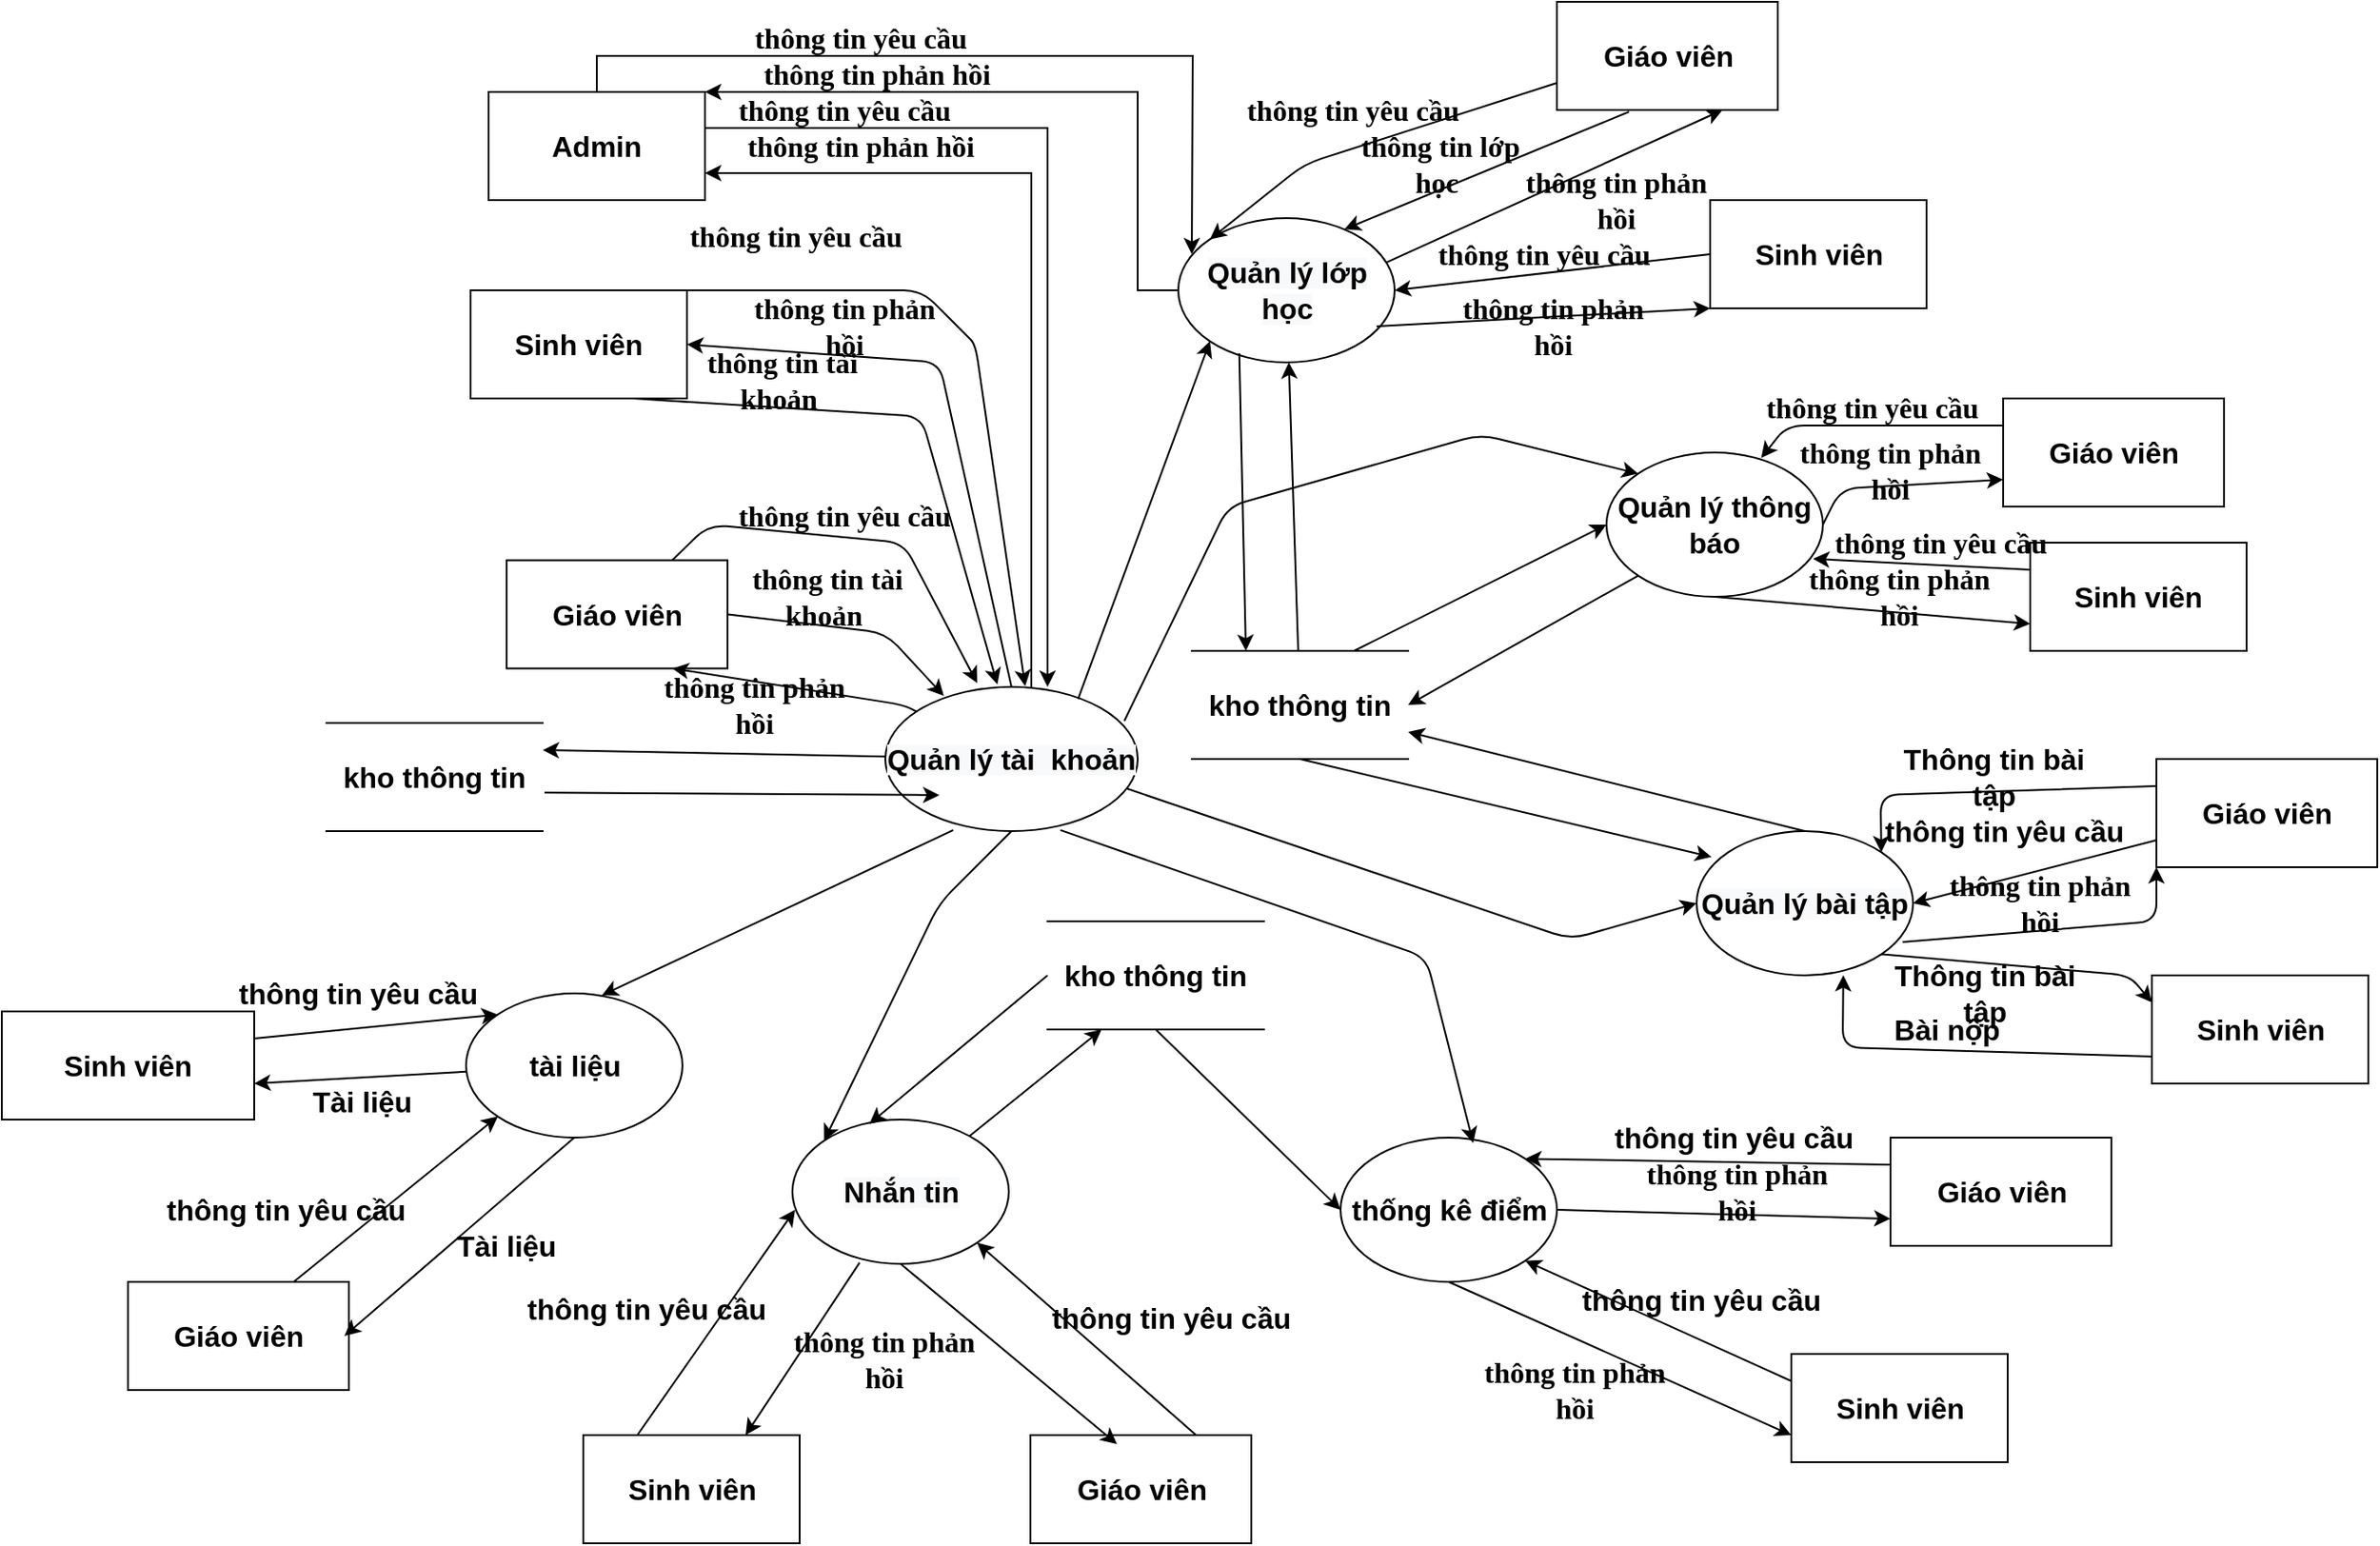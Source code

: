 <mxfile version="21.5.0" type="device">
  <diagram id="kmL9_WwY4NEJdahV-AvN" name="Page-1">
    <mxGraphModel dx="1380" dy="1454" grid="1" gridSize="10" guides="1" tooltips="1" connect="1" arrows="1" fold="1" page="1" pageScale="1" pageWidth="827" pageHeight="1169" math="0" shadow="0">
      <root>
        <mxCell id="0" />
        <mxCell id="1" parent="0" />
        <mxCell id="NILwgGEf7YPcSrPDQqDq-1" value="&#xa;&#xa;&lt;span style=&quot;color: rgb(0, 0, 0); font-family: helvetica; font-size: 16px; font-style: normal; letter-spacing: normal; text-align: center; text-indent: 0px; text-transform: none; word-spacing: 0px; background-color: rgb(248, 249, 250); display: inline; float: none;&quot;&gt;Quản lý tài&amp;nbsp; khoản&lt;/span&gt;&#xa;&#xa;" style="ellipse;whiteSpace=wrap;html=1;fontSize=16;fontStyle=1" parent="1" vertex="1">
          <mxGeometry x="230" y="110" width="140" height="80" as="geometry" />
        </mxCell>
        <mxCell id="GnACPwwkdR9zZt5Sq0ND-11" style="edgeStyle=orthogonalEdgeStyle;rounded=0;orthogonalLoop=1;jettySize=auto;html=1;" edge="1" parent="1" source="NILwgGEf7YPcSrPDQqDq-2" target="GnACPwwkdR9zZt5Sq0ND-1">
          <mxGeometry relative="1" as="geometry">
            <Array as="points">
              <mxPoint x="370" y="-110" />
              <mxPoint x="370" y="-220" />
            </Array>
          </mxGeometry>
        </mxCell>
        <mxCell id="NILwgGEf7YPcSrPDQqDq-2" value="&#xa;&#xa;&lt;span style=&quot;color: rgb(0, 0, 0); font-family: helvetica; font-size: 16px; font-style: normal; letter-spacing: normal; text-align: center; text-indent: 0px; text-transform: none; word-spacing: 0px; background-color: rgb(248, 249, 250); display: inline; float: none;&quot;&gt;Quản lý lớp học&lt;/span&gt;&#xa;&#xa;" style="ellipse;whiteSpace=wrap;html=1;fontSize=16;fontStyle=1" parent="1" vertex="1">
          <mxGeometry x="392.5" y="-150" width="120" height="80" as="geometry" />
        </mxCell>
        <mxCell id="NILwgGEf7YPcSrPDQqDq-3" value="&lt;span style=&quot;font-size: 16px;&quot;&gt;Quản lý thông báo&lt;/span&gt;" style="ellipse;whiteSpace=wrap;html=1;fontSize=16;fontStyle=1" parent="1" vertex="1">
          <mxGeometry x="630" y="-20" width="120" height="80" as="geometry" />
        </mxCell>
        <mxCell id="NILwgGEf7YPcSrPDQqDq-4" value="&#xa;&#xa;&lt;span style=&quot;color: rgb(0, 0, 0); font-family: helvetica; font-size: 16px; font-style: normal; letter-spacing: normal; text-align: center; text-indent: 0px; text-transform: none; word-spacing: 0px; background-color: rgb(248, 249, 250); display: inline; float: none;&quot;&gt;Quản lý bài tập&lt;/span&gt;&#xa;&#xa;" style="ellipse;whiteSpace=wrap;html=1;fontSize=16;fontStyle=1" parent="1" vertex="1">
          <mxGeometry x="680" y="190" width="120" height="80" as="geometry" />
        </mxCell>
        <mxCell id="NILwgGEf7YPcSrPDQqDq-5" value="&lt;span style=&quot;font-size: 16px;&quot;&gt;thống kê điểm&lt;/span&gt;" style="ellipse;whiteSpace=wrap;html=1;fontSize=16;fontStyle=1" parent="1" vertex="1">
          <mxGeometry x="482.5" y="360" width="120" height="80" as="geometry" />
        </mxCell>
        <mxCell id="NILwgGEf7YPcSrPDQqDq-6" value="&#xa;&#xa;&lt;span style=&quot;color: rgb(0, 0, 0); font-family: helvetica; font-size: 16px; font-style: normal; letter-spacing: normal; text-align: center; text-indent: 0px; text-transform: none; word-spacing: 0px; background-color: rgb(248, 249, 250); display: inline; float: none;&quot;&gt;Nhắn tin&lt;/span&gt;&#xa;&#xa;" style="ellipse;whiteSpace=wrap;html=1;fontSize=16;fontStyle=1" parent="1" vertex="1">
          <mxGeometry x="178.5" y="350" width="120" height="80" as="geometry" />
        </mxCell>
        <mxCell id="NILwgGEf7YPcSrPDQqDq-7" value="&lt;span style=&quot;font-size: 16px;&quot;&gt;tài liệu&lt;/span&gt;" style="ellipse;whiteSpace=wrap;html=1;fontSize=16;fontStyle=1" parent="1" vertex="1">
          <mxGeometry x="-2.5" y="280" width="120" height="80" as="geometry" />
        </mxCell>
        <mxCell id="NILwgGEf7YPcSrPDQqDq-8" value="kho thông tin" style="shape=partialRectangle;whiteSpace=wrap;html=1;left=0;right=0;fillColor=none;fontSize=16;fontStyle=1" parent="1" vertex="1">
          <mxGeometry x="-80" y="130" width="120" height="60" as="geometry" />
        </mxCell>
        <mxCell id="NILwgGEf7YPcSrPDQqDq-9" value="Giáo viên" style="rounded=0;whiteSpace=wrap;html=1;fontSize=16;fontStyle=1" parent="1" vertex="1">
          <mxGeometry x="20" y="39.76" width="122.5" height="60" as="geometry" />
        </mxCell>
        <mxCell id="NILwgGEf7YPcSrPDQqDq-10" value="Sinh viên" style="rounded=0;whiteSpace=wrap;html=1;fontSize=16;fontStyle=1" parent="1" vertex="1">
          <mxGeometry y="-110" width="120" height="60" as="geometry" />
        </mxCell>
        <mxCell id="NILwgGEf7YPcSrPDQqDq-11" value="" style="endArrow=classic;html=1;exitX=1;exitY=0.5;exitDx=0;exitDy=0;entryX=0.232;entryY=0.062;entryDx=0;entryDy=0;entryPerimeter=0;fontSize=16;fontStyle=1" parent="1" source="NILwgGEf7YPcSrPDQqDq-9" target="NILwgGEf7YPcSrPDQqDq-1" edge="1">
          <mxGeometry width="50" height="50" relative="1" as="geometry">
            <mxPoint x="390" y="300" as="sourcePoint" />
            <mxPoint x="440" y="250" as="targetPoint" />
            <Array as="points">
              <mxPoint x="230" y="80" />
            </Array>
          </mxGeometry>
        </mxCell>
        <mxCell id="NILwgGEf7YPcSrPDQqDq-12" value="" style="endArrow=classic;html=1;entryX=1;entryY=0.25;entryDx=0;entryDy=0;fontSize=16;fontStyle=1" parent="1" source="NILwgGEf7YPcSrPDQqDq-1" target="NILwgGEf7YPcSrPDQqDq-8" edge="1">
          <mxGeometry width="50" height="50" relative="1" as="geometry">
            <mxPoint x="390" y="300" as="sourcePoint" />
            <mxPoint x="440" y="250" as="targetPoint" />
          </mxGeometry>
        </mxCell>
        <mxCell id="NILwgGEf7YPcSrPDQqDq-13" value="" style="endArrow=classic;html=1;exitX=1.008;exitY=0.643;exitDx=0;exitDy=0;exitPerimeter=0;fontSize=16;fontStyle=1" parent="1" source="NILwgGEf7YPcSrPDQqDq-8" edge="1">
          <mxGeometry width="50" height="50" relative="1" as="geometry">
            <mxPoint x="390" y="300" as="sourcePoint" />
            <mxPoint x="260" y="170" as="targetPoint" />
          </mxGeometry>
        </mxCell>
        <mxCell id="NILwgGEf7YPcSrPDQqDq-14" value="thông tin tài khoản&amp;nbsp;" style="text;html=1;strokeColor=none;fillColor=none;align=center;verticalAlign=middle;whiteSpace=wrap;rounded=0;fontFamily=Times New Roman;fontSize=16;fontStyle=1" parent="1" vertex="1">
          <mxGeometry x="142.5" y="50" width="110" height="20" as="geometry" />
        </mxCell>
        <mxCell id="NILwgGEf7YPcSrPDQqDq-15" value="" style="endArrow=classic;html=1;entryX=0.75;entryY=1;entryDx=0;entryDy=0;fontSize=16;fontStyle=1" parent="1" source="NILwgGEf7YPcSrPDQqDq-1" target="NILwgGEf7YPcSrPDQqDq-9" edge="1">
          <mxGeometry width="50" height="50" relative="1" as="geometry">
            <mxPoint x="390" y="300" as="sourcePoint" />
            <mxPoint x="150" y="100" as="targetPoint" />
            <Array as="points">
              <mxPoint x="240" y="120" />
            </Array>
          </mxGeometry>
        </mxCell>
        <mxCell id="NILwgGEf7YPcSrPDQqDq-16" value="thông tin phản hồi" style="text;html=1;strokeColor=none;fillColor=none;align=center;verticalAlign=middle;whiteSpace=wrap;rounded=0;fontFamily=Times New Roman;fontSize=16;fontStyle=1" parent="1" vertex="1">
          <mxGeometry x="95" y="110" width="125" height="20" as="geometry" />
        </mxCell>
        <mxCell id="NILwgGEf7YPcSrPDQqDq-17" value="" style="endArrow=classic;html=1;entryX=0.364;entryY=-0.027;entryDx=0;entryDy=0;exitX=0.75;exitY=0;exitDx=0;exitDy=0;entryPerimeter=0;fontSize=16;fontStyle=1" parent="1" source="NILwgGEf7YPcSrPDQqDq-9" target="NILwgGEf7YPcSrPDQqDq-1" edge="1">
          <mxGeometry width="50" height="50" relative="1" as="geometry">
            <mxPoint x="130" y="39.76" as="sourcePoint" />
            <mxPoint x="294.64" y="110.0" as="targetPoint" />
            <Array as="points">
              <mxPoint x="132" y="20" />
              <mxPoint x="240" y="30" />
            </Array>
          </mxGeometry>
        </mxCell>
        <mxCell id="NILwgGEf7YPcSrPDQqDq-18" value="thông tin yêu cầu" style="text;html=1;strokeColor=none;fillColor=none;align=center;verticalAlign=middle;whiteSpace=wrap;rounded=0;fontFamily=Times New Roman;fontSize=16;fontStyle=1" parent="1" vertex="1">
          <mxGeometry x="145" y="5" width="125" height="20" as="geometry" />
        </mxCell>
        <mxCell id="NILwgGEf7YPcSrPDQqDq-19" value="" style="endArrow=classic;html=1;startArrow=none;exitX=1;exitY=0;exitDx=0;exitDy=0;fontSize=16;fontStyle=1;entryX=0.554;entryY=-0.005;entryDx=0;entryDy=0;entryPerimeter=0;" parent="1" source="NILwgGEf7YPcSrPDQqDq-10" edge="1" target="NILwgGEf7YPcSrPDQqDq-1">
          <mxGeometry width="50" height="50" relative="1" as="geometry">
            <mxPoint x="390" y="300" as="sourcePoint" />
            <mxPoint x="330" y="110" as="targetPoint" />
            <Array as="points">
              <mxPoint x="250" y="-110" />
              <mxPoint x="270" y="-90" />
              <mxPoint x="280" y="-80" />
            </Array>
          </mxGeometry>
        </mxCell>
        <mxCell id="NILwgGEf7YPcSrPDQqDq-20" value="" style="endArrow=classic;html=1;entryX=1;entryY=0.5;entryDx=0;entryDy=0;exitX=0.5;exitY=0;exitDx=0;exitDy=0;fontSize=16;fontStyle=1" parent="1" source="NILwgGEf7YPcSrPDQqDq-1" target="NILwgGEf7YPcSrPDQqDq-10" edge="1">
          <mxGeometry width="50" height="50" relative="1" as="geometry">
            <mxPoint x="330" y="111" as="sourcePoint" />
            <mxPoint x="440" y="250" as="targetPoint" />
            <Array as="points">
              <mxPoint x="260" y="-70" />
            </Array>
          </mxGeometry>
        </mxCell>
        <mxCell id="NILwgGEf7YPcSrPDQqDq-21" value="" style="endArrow=classic;html=1;exitX=0.75;exitY=1;exitDx=0;exitDy=0;entryX=0.444;entryY=-0.017;entryDx=0;entryDy=0;entryPerimeter=0;fontSize=16;fontStyle=1" parent="1" source="NILwgGEf7YPcSrPDQqDq-10" target="NILwgGEf7YPcSrPDQqDq-1" edge="1">
          <mxGeometry width="50" height="50" relative="1" as="geometry">
            <mxPoint x="390" y="300" as="sourcePoint" />
            <mxPoint x="320" y="110" as="targetPoint" />
            <Array as="points">
              <mxPoint x="250" y="-40" />
            </Array>
          </mxGeometry>
        </mxCell>
        <mxCell id="NILwgGEf7YPcSrPDQqDq-23" value="thông tin phản hồi" style="text;html=1;strokeColor=none;fillColor=none;align=center;verticalAlign=middle;whiteSpace=wrap;rounded=0;fontFamily=Times New Roman;fontSize=16;fontStyle=1" parent="1" vertex="1">
          <mxGeometry x="145" y="-100" width="125" height="20" as="geometry" />
        </mxCell>
        <mxCell id="NILwgGEf7YPcSrPDQqDq-24" value="thông tin tài khoản&amp;nbsp;" style="text;html=1;strokeColor=none;fillColor=none;align=center;verticalAlign=middle;whiteSpace=wrap;rounded=0;fontFamily=Times New Roman;fontSize=16;fontStyle=1" parent="1" vertex="1">
          <mxGeometry x="117.5" y="-70" width="110" height="20" as="geometry" />
        </mxCell>
        <mxCell id="NILwgGEf7YPcSrPDQqDq-25" value="Giáo viên" style="rounded=0;whiteSpace=wrap;html=1;fontSize=16;fontStyle=1" parent="1" vertex="1">
          <mxGeometry x="602.5" y="-270" width="122.5" height="60" as="geometry" />
        </mxCell>
        <mxCell id="NILwgGEf7YPcSrPDQqDq-26" value="" style="endArrow=classic;html=1;entryX=0;entryY=0;entryDx=0;entryDy=0;exitX=0.947;exitY=0.236;exitDx=0;exitDy=0;exitPerimeter=0;fontSize=16;fontStyle=1" parent="1" source="NILwgGEf7YPcSrPDQqDq-1" target="NILwgGEf7YPcSrPDQqDq-3" edge="1">
          <mxGeometry width="50" height="50" relative="1" as="geometry">
            <mxPoint x="390" y="300" as="sourcePoint" />
            <mxPoint x="440" y="250" as="targetPoint" />
            <Array as="points">
              <mxPoint x="420" y="10" />
              <mxPoint x="560" y="-30" />
            </Array>
          </mxGeometry>
        </mxCell>
        <mxCell id="NILwgGEf7YPcSrPDQqDq-27" value="" style="endArrow=classic;html=1;entryX=0;entryY=0.5;entryDx=0;entryDy=0;exitX=0.957;exitY=0.705;exitDx=0;exitDy=0;exitPerimeter=0;fontSize=16;fontStyle=1" parent="1" source="NILwgGEf7YPcSrPDQqDq-1" target="NILwgGEf7YPcSrPDQqDq-4" edge="1">
          <mxGeometry width="50" height="50" relative="1" as="geometry">
            <mxPoint x="390" y="300" as="sourcePoint" />
            <mxPoint x="440" y="250" as="targetPoint" />
            <Array as="points">
              <mxPoint x="610" y="250" />
            </Array>
          </mxGeometry>
        </mxCell>
        <mxCell id="NILwgGEf7YPcSrPDQqDq-28" value="" style="endArrow=classic;html=1;entryX=0;entryY=1;entryDx=0;entryDy=0;exitX=0.764;exitY=0.083;exitDx=0;exitDy=0;exitPerimeter=0;fontSize=16;fontStyle=1" parent="1" source="NILwgGEf7YPcSrPDQqDq-1" target="NILwgGEf7YPcSrPDQqDq-2" edge="1">
          <mxGeometry width="50" height="50" relative="1" as="geometry">
            <mxPoint x="390" y="300" as="sourcePoint" />
            <mxPoint x="440" y="250" as="targetPoint" />
          </mxGeometry>
        </mxCell>
        <mxCell id="NILwgGEf7YPcSrPDQqDq-22" value="thông tin yêu cầu" style="text;html=1;strokeColor=none;fillColor=none;align=center;verticalAlign=middle;whiteSpace=wrap;rounded=0;fontFamily=Times New Roman;fontSize=16;fontStyle=1" parent="1" vertex="1">
          <mxGeometry x="117.5" y="-150" width="125" height="20" as="geometry" />
        </mxCell>
        <mxCell id="NILwgGEf7YPcSrPDQqDq-31" value="" style="endArrow=classic;html=1;exitX=0.5;exitY=1;exitDx=0;exitDy=0;fontSize=16;entryX=0;entryY=0;entryDx=0;entryDy=0;fontStyle=1" parent="1" source="NILwgGEf7YPcSrPDQqDq-1" target="NILwgGEf7YPcSrPDQqDq-6" edge="1">
          <mxGeometry width="50" height="50" relative="1" as="geometry">
            <mxPoint x="390" y="250" as="sourcePoint" />
            <mxPoint x="240" y="370" as="targetPoint" />
            <Array as="points">
              <mxPoint x="260" y="230" />
            </Array>
          </mxGeometry>
        </mxCell>
        <mxCell id="NILwgGEf7YPcSrPDQqDq-32" value="" style="endArrow=classic;html=1;exitX=0.694;exitY=0.993;exitDx=0;exitDy=0;exitPerimeter=0;entryX=0.613;entryY=0.038;entryDx=0;entryDy=0;fontSize=16;entryPerimeter=0;fontStyle=1" parent="1" source="NILwgGEf7YPcSrPDQqDq-1" target="NILwgGEf7YPcSrPDQqDq-5" edge="1">
          <mxGeometry width="50" height="50" relative="1" as="geometry">
            <mxPoint x="390" y="250" as="sourcePoint" />
            <mxPoint x="540" y="360" as="targetPoint" />
            <Array as="points">
              <mxPoint x="530" y="260" />
            </Array>
          </mxGeometry>
        </mxCell>
        <mxCell id="NILwgGEf7YPcSrPDQqDq-33" value="" style="endArrow=classic;html=1;entryX=0.628;entryY=0.013;entryDx=0;entryDy=0;entryPerimeter=0;exitX=0.269;exitY=0.993;exitDx=0;exitDy=0;exitPerimeter=0;fontSize=16;fontStyle=1" parent="1" source="NILwgGEf7YPcSrPDQqDq-1" target="NILwgGEf7YPcSrPDQqDq-7" edge="1">
          <mxGeometry width="50" height="50" relative="1" as="geometry">
            <mxPoint x="390" y="250" as="sourcePoint" />
            <mxPoint x="440" y="200" as="targetPoint" />
            <Array as="points" />
          </mxGeometry>
        </mxCell>
        <mxCell id="NILwgGEf7YPcSrPDQqDq-34" value="Sinh viên" style="rounded=0;whiteSpace=wrap;html=1;fontSize=16;fontStyle=1" parent="1" vertex="1">
          <mxGeometry x="687.5" y="-160" width="120" height="60" as="geometry" />
        </mxCell>
        <mxCell id="NILwgGEf7YPcSrPDQqDq-35" value="" style="endArrow=classic;html=1;entryX=0.768;entryY=0.077;entryDx=0;entryDy=0;entryPerimeter=0;fontSize=16;fontStyle=1" parent="1" target="NILwgGEf7YPcSrPDQqDq-2" edge="1">
          <mxGeometry width="50" height="50" relative="1" as="geometry">
            <mxPoint x="642.5" y="-209" as="sourcePoint" />
            <mxPoint x="502.5" y="-90" as="targetPoint" />
          </mxGeometry>
        </mxCell>
        <mxCell id="NILwgGEf7YPcSrPDQqDq-36" value="" style="endArrow=classic;html=1;entryX=0.75;entryY=1;entryDx=0;entryDy=0;exitX=0.962;exitY=0.307;exitDx=0;exitDy=0;exitPerimeter=0;fontSize=16;fontStyle=1" parent="1" source="NILwgGEf7YPcSrPDQqDq-2" target="NILwgGEf7YPcSrPDQqDq-25" edge="1">
          <mxGeometry width="50" height="50" relative="1" as="geometry">
            <mxPoint x="402.5" y="60" as="sourcePoint" />
            <mxPoint x="452.5" y="10" as="targetPoint" />
          </mxGeometry>
        </mxCell>
        <mxCell id="NILwgGEf7YPcSrPDQqDq-37" value="" style="endArrow=classic;html=1;entryX=0;entryY=1;entryDx=0;entryDy=0;fontSize=16;fontStyle=1" parent="1" target="NILwgGEf7YPcSrPDQqDq-34" edge="1">
          <mxGeometry width="50" height="50" relative="1" as="geometry">
            <mxPoint x="502.5" y="-90" as="sourcePoint" />
            <mxPoint x="452.5" y="-90" as="targetPoint" />
          </mxGeometry>
        </mxCell>
        <mxCell id="NILwgGEf7YPcSrPDQqDq-38" value="" style="endArrow=classic;html=1;entryX=1;entryY=0.5;entryDx=0;entryDy=0;fontSize=16;fontStyle=1" parent="1" target="NILwgGEf7YPcSrPDQqDq-2" edge="1">
          <mxGeometry width="50" height="50" relative="1" as="geometry">
            <mxPoint x="687.5" y="-130" as="sourcePoint" />
            <mxPoint x="452.5" y="-90" as="targetPoint" />
          </mxGeometry>
        </mxCell>
        <mxCell id="NILwgGEf7YPcSrPDQqDq-39" value="" style="endArrow=classic;html=1;entryX=0;entryY=0;entryDx=0;entryDy=0;exitX=0;exitY=0.75;exitDx=0;exitDy=0;fontSize=16;fontStyle=1" parent="1" source="NILwgGEf7YPcSrPDQqDq-25" target="NILwgGEf7YPcSrPDQqDq-2" edge="1">
          <mxGeometry width="50" height="50" relative="1" as="geometry">
            <mxPoint x="402.5" y="-40" as="sourcePoint" />
            <mxPoint x="452.5" y="-90" as="targetPoint" />
            <Array as="points">
              <mxPoint x="462.5" y="-180" />
            </Array>
          </mxGeometry>
        </mxCell>
        <mxCell id="NILwgGEf7YPcSrPDQqDq-40" value="thông tin yêu cầu" style="text;html=1;strokeColor=none;fillColor=none;align=center;verticalAlign=middle;whiteSpace=wrap;rounded=0;fontFamily=Times New Roman;fontSize=16;fontStyle=1" parent="1" vertex="1">
          <mxGeometry x="426.5" y="-220" width="125" height="20" as="geometry" />
        </mxCell>
        <mxCell id="NILwgGEf7YPcSrPDQqDq-41" value="thông tin lớp học&amp;nbsp;" style="text;html=1;strokeColor=none;fillColor=none;align=center;verticalAlign=middle;whiteSpace=wrap;rounded=0;fontFamily=Times New Roman;fontSize=16;fontStyle=1" parent="1" vertex="1">
          <mxGeometry x="482.5" y="-190" width="110" height="20" as="geometry" />
        </mxCell>
        <mxCell id="NILwgGEf7YPcSrPDQqDq-42" value="thông tin phản hồi" style="text;html=1;strokeColor=none;fillColor=none;align=center;verticalAlign=middle;whiteSpace=wrap;rounded=0;fontFamily=Times New Roman;fontSize=16;fontStyle=1" parent="1" vertex="1">
          <mxGeometry x="572.5" y="-170" width="125" height="20" as="geometry" />
        </mxCell>
        <mxCell id="NILwgGEf7YPcSrPDQqDq-43" value="thông tin yêu cầu" style="text;html=1;strokeColor=none;fillColor=none;align=center;verticalAlign=middle;whiteSpace=wrap;rounded=0;fontFamily=Times New Roman;fontSize=16;fontStyle=1" parent="1" vertex="1">
          <mxGeometry x="532.5" y="-140" width="125" height="20" as="geometry" />
        </mxCell>
        <mxCell id="NILwgGEf7YPcSrPDQqDq-44" value="thông tin phản hồi" style="text;html=1;strokeColor=none;fillColor=none;align=center;verticalAlign=middle;whiteSpace=wrap;rounded=0;fontFamily=Times New Roman;fontSize=16;fontStyle=1" parent="1" vertex="1">
          <mxGeometry x="537.5" y="-100" width="125" height="20" as="geometry" />
        </mxCell>
        <mxCell id="NILwgGEf7YPcSrPDQqDq-45" value="Sinh viên" style="rounded=0;whiteSpace=wrap;html=1;fontSize=16;fontStyle=1" parent="1" vertex="1">
          <mxGeometry x="865" y="30" width="120" height="60" as="geometry" />
        </mxCell>
        <mxCell id="NILwgGEf7YPcSrPDQqDq-46" value="Giáo viên" style="rounded=0;whiteSpace=wrap;html=1;fontSize=16;fontStyle=1" parent="1" vertex="1">
          <mxGeometry x="850" y="-50" width="122.5" height="60" as="geometry" />
        </mxCell>
        <mxCell id="NILwgGEf7YPcSrPDQqDq-47" value="" style="endArrow=classic;html=1;entryX=0.715;entryY=0.038;entryDx=0;entryDy=0;exitX=0;exitY=0.25;exitDx=0;exitDy=0;entryPerimeter=0;fontSize=16;fontStyle=1" parent="1" source="NILwgGEf7YPcSrPDQqDq-46" target="NILwgGEf7YPcSrPDQqDq-3" edge="1">
          <mxGeometry width="50" height="50" relative="1" as="geometry">
            <mxPoint x="580" y="130" as="sourcePoint" />
            <mxPoint x="630" y="80" as="targetPoint" />
            <Array as="points">
              <mxPoint x="730" y="-35" />
            </Array>
          </mxGeometry>
        </mxCell>
        <mxCell id="NILwgGEf7YPcSrPDQqDq-48" value="" style="endArrow=classic;html=1;entryX=0;entryY=0.75;entryDx=0;entryDy=0;exitX=1;exitY=0.5;exitDx=0;exitDy=0;fontSize=16;fontStyle=1" parent="1" source="NILwgGEf7YPcSrPDQqDq-3" target="NILwgGEf7YPcSrPDQqDq-46" edge="1">
          <mxGeometry width="50" height="50" relative="1" as="geometry">
            <mxPoint x="580" y="130" as="sourcePoint" />
            <mxPoint x="630" y="80" as="targetPoint" />
            <Array as="points">
              <mxPoint x="760" />
            </Array>
          </mxGeometry>
        </mxCell>
        <mxCell id="NILwgGEf7YPcSrPDQqDq-49" value="" style="endArrow=classic;html=1;entryX=0.955;entryY=0.737;entryDx=0;entryDy=0;exitX=0;exitY=0.25;exitDx=0;exitDy=0;entryPerimeter=0;fontSize=16;fontStyle=1" parent="1" source="NILwgGEf7YPcSrPDQqDq-45" target="NILwgGEf7YPcSrPDQqDq-3" edge="1">
          <mxGeometry width="50" height="50" relative="1" as="geometry">
            <mxPoint x="580" y="130" as="sourcePoint" />
            <mxPoint x="630" y="80" as="targetPoint" />
          </mxGeometry>
        </mxCell>
        <mxCell id="NILwgGEf7YPcSrPDQqDq-50" value="" style="endArrow=classic;html=1;entryX=0;entryY=0.75;entryDx=0;entryDy=0;exitX=0.5;exitY=1;exitDx=0;exitDy=0;fontSize=16;fontStyle=1" parent="1" source="NILwgGEf7YPcSrPDQqDq-3" target="NILwgGEf7YPcSrPDQqDq-45" edge="1">
          <mxGeometry width="50" height="50" relative="1" as="geometry">
            <mxPoint x="580" y="130" as="sourcePoint" />
            <mxPoint x="630" y="80" as="targetPoint" />
          </mxGeometry>
        </mxCell>
        <mxCell id="NILwgGEf7YPcSrPDQqDq-51" value="thông tin yêu cầu" style="text;html=1;strokeColor=none;fillColor=none;align=center;verticalAlign=middle;whiteSpace=wrap;rounded=0;fontFamily=Times New Roman;fontSize=16;fontStyle=1" parent="1" vertex="1">
          <mxGeometry x="752.5" y="20" width="125" height="20" as="geometry" />
        </mxCell>
        <mxCell id="NILwgGEf7YPcSrPDQqDq-52" value="thông tin phản hồi" style="text;html=1;strokeColor=none;fillColor=none;align=center;verticalAlign=middle;whiteSpace=wrap;rounded=0;fontFamily=Times New Roman;fontSize=16;fontStyle=1" parent="1" vertex="1">
          <mxGeometry x="730" y="50" width="125" height="20" as="geometry" />
        </mxCell>
        <mxCell id="NILwgGEf7YPcSrPDQqDq-53" value="thông tin yêu cầu" style="text;html=1;strokeColor=none;fillColor=none;align=center;verticalAlign=middle;whiteSpace=wrap;rounded=0;fontFamily=Times New Roman;fontSize=16;fontStyle=1" parent="1" vertex="1">
          <mxGeometry x="715" y="-50" width="125" height="10" as="geometry" />
        </mxCell>
        <mxCell id="NILwgGEf7YPcSrPDQqDq-54" value="thông tin phản hồi" style="text;html=1;strokeColor=none;fillColor=none;align=center;verticalAlign=middle;whiteSpace=wrap;rounded=0;fontFamily=Times New Roman;fontSize=16;fontStyle=1" parent="1" vertex="1">
          <mxGeometry x="725" y="-20" width="125" height="20" as="geometry" />
        </mxCell>
        <mxCell id="NILwgGEf7YPcSrPDQqDq-55" value="Giáo viên" style="rounded=0;whiteSpace=wrap;html=1;fontSize=16;fontStyle=1" parent="1" vertex="1">
          <mxGeometry x="935" y="150" width="122.5" height="60" as="geometry" />
        </mxCell>
        <mxCell id="NILwgGEf7YPcSrPDQqDq-56" value="Sinh viên" style="rounded=0;whiteSpace=wrap;html=1;fontSize=16;fontStyle=1" parent="1" vertex="1">
          <mxGeometry x="932.5" y="270" width="120" height="60" as="geometry" />
        </mxCell>
        <mxCell id="NILwgGEf7YPcSrPDQqDq-57" value="" style="endArrow=classic;html=1;entryX=1;entryY=0;entryDx=0;entryDy=0;exitX=0;exitY=0.25;exitDx=0;exitDy=0;fontSize=16;fontStyle=1" parent="1" source="NILwgGEf7YPcSrPDQqDq-55" target="NILwgGEf7YPcSrPDQqDq-4" edge="1">
          <mxGeometry width="50" height="50" relative="1" as="geometry">
            <mxPoint x="620" y="180" as="sourcePoint" />
            <mxPoint x="670" y="130" as="targetPoint" />
            <Array as="points">
              <mxPoint x="782" y="170" />
            </Array>
          </mxGeometry>
        </mxCell>
        <mxCell id="NILwgGEf7YPcSrPDQqDq-58" value="" style="endArrow=classic;html=1;entryX=0;entryY=0.25;entryDx=0;entryDy=0;exitX=1;exitY=1;exitDx=0;exitDy=0;fontSize=16;fontStyle=1" parent="1" source="NILwgGEf7YPcSrPDQqDq-4" target="NILwgGEf7YPcSrPDQqDq-56" edge="1">
          <mxGeometry width="50" height="50" relative="1" as="geometry">
            <mxPoint x="620" y="180" as="sourcePoint" />
            <mxPoint x="670" y="130" as="targetPoint" />
            <Array as="points">
              <mxPoint x="920" y="270" />
            </Array>
          </mxGeometry>
        </mxCell>
        <mxCell id="NILwgGEf7YPcSrPDQqDq-59" value="Thông tin bài tập" style="text;html=1;strokeColor=none;fillColor=none;align=center;verticalAlign=middle;whiteSpace=wrap;rounded=0;fontSize=16;fontStyle=1" parent="1" vertex="1">
          <mxGeometry x="780" y="150" width="130" height="20" as="geometry" />
        </mxCell>
        <mxCell id="NILwgGEf7YPcSrPDQqDq-60" value="Thông tin bài tập" style="text;html=1;strokeColor=none;fillColor=none;align=center;verticalAlign=middle;whiteSpace=wrap;rounded=0;fontSize=16;fontStyle=1" parent="1" vertex="1">
          <mxGeometry x="775" y="270" width="130" height="20" as="geometry" />
        </mxCell>
        <mxCell id="NILwgGEf7YPcSrPDQqDq-61" value="" style="endArrow=classic;html=1;entryX=1;entryY=0.5;entryDx=0;entryDy=0;exitX=0;exitY=0.75;exitDx=0;exitDy=0;fontSize=16;fontStyle=1" parent="1" source="NILwgGEf7YPcSrPDQqDq-55" target="NILwgGEf7YPcSrPDQqDq-4" edge="1">
          <mxGeometry width="50" height="50" relative="1" as="geometry">
            <mxPoint x="620" y="160" as="sourcePoint" />
            <mxPoint x="670" y="110" as="targetPoint" />
          </mxGeometry>
        </mxCell>
        <mxCell id="NILwgGEf7YPcSrPDQqDq-62" value="thông tin yêu cầu&amp;nbsp;" style="text;html=1;strokeColor=none;fillColor=none;align=center;verticalAlign=middle;whiteSpace=wrap;rounded=0;fontSize=16;fontStyle=1" parent="1" vertex="1">
          <mxGeometry x="772.5" y="180" width="160" height="20" as="geometry" />
        </mxCell>
        <mxCell id="NILwgGEf7YPcSrPDQqDq-63" value="" style="endArrow=classic;html=1;entryX=0;entryY=1;entryDx=0;entryDy=0;exitX=0.952;exitY=0.768;exitDx=0;exitDy=0;exitPerimeter=0;fontSize=16;fontStyle=1" parent="1" source="NILwgGEf7YPcSrPDQqDq-4" target="NILwgGEf7YPcSrPDQqDq-55" edge="1">
          <mxGeometry width="50" height="50" relative="1" as="geometry">
            <mxPoint x="620" y="150" as="sourcePoint" />
            <mxPoint x="670" y="100" as="targetPoint" />
            <Array as="points">
              <mxPoint x="935" y="240" />
            </Array>
          </mxGeometry>
        </mxCell>
        <mxCell id="NILwgGEf7YPcSrPDQqDq-64" value="kho thông tin" style="shape=partialRectangle;whiteSpace=wrap;html=1;left=0;right=0;fillColor=none;fontSize=16;fontStyle=1" parent="1" vertex="1">
          <mxGeometry x="400" y="90" width="120" height="60" as="geometry" />
        </mxCell>
        <mxCell id="NILwgGEf7YPcSrPDQqDq-65" value="thông tin phản hồi" style="text;html=1;strokeColor=none;fillColor=none;align=center;verticalAlign=middle;whiteSpace=wrap;rounded=0;fontFamily=Times New Roman;fontSize=16;fontStyle=1" parent="1" vertex="1">
          <mxGeometry x="807.5" y="220" width="125" height="20" as="geometry" />
        </mxCell>
        <mxCell id="NILwgGEf7YPcSrPDQqDq-67" value="" style="endArrow=classic;html=1;entryX=0.678;entryY=0.998;entryDx=0;entryDy=0;entryPerimeter=0;exitX=0;exitY=0.75;exitDx=0;exitDy=0;fontSize=16;fontStyle=1" parent="1" source="NILwgGEf7YPcSrPDQqDq-56" target="NILwgGEf7YPcSrPDQqDq-4" edge="1">
          <mxGeometry width="50" height="50" relative="1" as="geometry">
            <mxPoint x="620" y="250" as="sourcePoint" />
            <mxPoint x="670" y="200" as="targetPoint" />
            <Array as="points">
              <mxPoint x="761" y="310" />
            </Array>
          </mxGeometry>
        </mxCell>
        <mxCell id="NILwgGEf7YPcSrPDQqDq-68" value="Bài nộp" style="text;html=1;strokeColor=none;fillColor=none;align=center;verticalAlign=middle;whiteSpace=wrap;rounded=0;fontSize=16;fontStyle=1" parent="1" vertex="1">
          <mxGeometry x="764" y="290" width="110" height="20" as="geometry" />
        </mxCell>
        <mxCell id="NILwgGEf7YPcSrPDQqDq-69" value="" style="endArrow=classic;html=1;entryX=1;entryY=0.75;entryDx=0;entryDy=0;exitX=0.5;exitY=0;exitDx=0;exitDy=0;fontSize=16;fontStyle=1" parent="1" source="NILwgGEf7YPcSrPDQqDq-4" target="NILwgGEf7YPcSrPDQqDq-64" edge="1">
          <mxGeometry width="50" height="50" relative="1" as="geometry">
            <mxPoint x="390" y="250" as="sourcePoint" />
            <mxPoint x="440" y="200" as="targetPoint" />
          </mxGeometry>
        </mxCell>
        <mxCell id="NILwgGEf7YPcSrPDQqDq-70" value="" style="endArrow=classic;html=1;exitX=0.5;exitY=1;exitDx=0;exitDy=0;entryX=0.069;entryY=0.179;entryDx=0;entryDy=0;entryPerimeter=0;fontSize=16;fontStyle=1" parent="1" source="NILwgGEf7YPcSrPDQqDq-64" target="NILwgGEf7YPcSrPDQqDq-4" edge="1">
          <mxGeometry width="50" height="50" relative="1" as="geometry">
            <mxPoint x="390" y="250" as="sourcePoint" />
            <mxPoint x="480" y="210" as="targetPoint" />
          </mxGeometry>
        </mxCell>
        <mxCell id="NILwgGEf7YPcSrPDQqDq-71" value="" style="endArrow=classic;html=1;entryX=0;entryY=0.5;entryDx=0;entryDy=0;exitX=0.75;exitY=0;exitDx=0;exitDy=0;fontSize=16;fontStyle=1" parent="1" source="NILwgGEf7YPcSrPDQqDq-64" target="NILwgGEf7YPcSrPDQqDq-3" edge="1">
          <mxGeometry width="50" height="50" relative="1" as="geometry">
            <mxPoint x="390" y="250" as="sourcePoint" />
            <mxPoint x="440" y="200" as="targetPoint" />
          </mxGeometry>
        </mxCell>
        <mxCell id="NILwgGEf7YPcSrPDQqDq-72" value="" style="endArrow=classic;html=1;entryX=1;entryY=0.5;entryDx=0;entryDy=0;exitX=0;exitY=1;exitDx=0;exitDy=0;fontSize=16;fontStyle=1" parent="1" source="NILwgGEf7YPcSrPDQqDq-3" target="NILwgGEf7YPcSrPDQqDq-64" edge="1">
          <mxGeometry width="50" height="50" relative="1" as="geometry">
            <mxPoint x="390" y="250" as="sourcePoint" />
            <mxPoint x="440" y="200" as="targetPoint" />
          </mxGeometry>
        </mxCell>
        <mxCell id="NILwgGEf7YPcSrPDQqDq-73" value="" style="endArrow=classic;html=1;fontSize=16;fontStyle=1" parent="1" source="NILwgGEf7YPcSrPDQqDq-64" target="NILwgGEf7YPcSrPDQqDq-2" edge="1">
          <mxGeometry width="50" height="50" relative="1" as="geometry">
            <mxPoint x="390" y="250" as="sourcePoint" />
            <mxPoint x="440" y="200" as="targetPoint" />
          </mxGeometry>
        </mxCell>
        <mxCell id="NILwgGEf7YPcSrPDQqDq-74" value="" style="endArrow=classic;html=1;entryX=0.25;entryY=0;entryDx=0;entryDy=0;exitX=0.282;exitY=0.937;exitDx=0;exitDy=0;exitPerimeter=0;fontSize=16;fontStyle=1" parent="1" source="NILwgGEf7YPcSrPDQqDq-2" target="NILwgGEf7YPcSrPDQqDq-64" edge="1">
          <mxGeometry width="50" height="50" relative="1" as="geometry">
            <mxPoint x="390" y="250" as="sourcePoint" />
            <mxPoint x="440" y="200" as="targetPoint" />
          </mxGeometry>
        </mxCell>
        <mxCell id="NILwgGEf7YPcSrPDQqDq-75" value="Giáo viên" style="rounded=0;whiteSpace=wrap;html=1;fontSize=16;fontStyle=1" parent="1" vertex="1">
          <mxGeometry x="787.5" y="360" width="122.5" height="60" as="geometry" />
        </mxCell>
        <mxCell id="NILwgGEf7YPcSrPDQqDq-76" value="Sinh viên" style="rounded=0;whiteSpace=wrap;html=1;fontSize=16;fontStyle=1" parent="1" vertex="1">
          <mxGeometry x="732.5" y="480" width="120" height="60" as="geometry" />
        </mxCell>
        <mxCell id="NILwgGEf7YPcSrPDQqDq-78" value="" style="endArrow=classic;html=1;exitX=1;exitY=0.5;exitDx=0;exitDy=0;entryX=0;entryY=0.75;entryDx=0;entryDy=0;fontSize=16;fontStyle=1" parent="1" source="NILwgGEf7YPcSrPDQqDq-5" target="NILwgGEf7YPcSrPDQqDq-75" edge="1">
          <mxGeometry width="50" height="50" relative="1" as="geometry">
            <mxPoint x="672.5" y="440" as="sourcePoint" />
            <mxPoint x="782.5" y="410" as="targetPoint" />
          </mxGeometry>
        </mxCell>
        <mxCell id="NILwgGEf7YPcSrPDQqDq-79" value="thông tin yêu cầu&amp;nbsp;" style="text;html=1;strokeColor=none;fillColor=none;align=center;verticalAlign=middle;whiteSpace=wrap;rounded=0;fontSize=16;fontStyle=1" parent="1" vertex="1">
          <mxGeometry x="622.5" y="350" width="160" height="20" as="geometry" />
        </mxCell>
        <mxCell id="NILwgGEf7YPcSrPDQqDq-80" value="thông tin phản hồi" style="text;html=1;strokeColor=none;fillColor=none;align=center;verticalAlign=middle;whiteSpace=wrap;rounded=0;fontFamily=Times New Roman;fontSize=16;fontStyle=1" parent="1" vertex="1">
          <mxGeometry x="640" y="380" width="125" height="20" as="geometry" />
        </mxCell>
        <mxCell id="NILwgGEf7YPcSrPDQqDq-81" value="" style="endArrow=classic;html=1;exitX=0;exitY=0.25;exitDx=0;exitDy=0;entryX=1;entryY=0;entryDx=0;entryDy=0;fontSize=16;fontStyle=1" parent="1" source="NILwgGEf7YPcSrPDQqDq-75" target="NILwgGEf7YPcSrPDQqDq-5" edge="1">
          <mxGeometry width="50" height="50" relative="1" as="geometry">
            <mxPoint x="492.5" y="320" as="sourcePoint" />
            <mxPoint x="542.5" y="270" as="targetPoint" />
          </mxGeometry>
        </mxCell>
        <mxCell id="NILwgGEf7YPcSrPDQqDq-83" value="" style="endArrow=classic;html=1;entryX=1;entryY=1;entryDx=0;entryDy=0;exitX=0;exitY=0.25;exitDx=0;exitDy=0;fontSize=16;fontStyle=1" parent="1" source="NILwgGEf7YPcSrPDQqDq-76" target="NILwgGEf7YPcSrPDQqDq-5" edge="1">
          <mxGeometry width="50" height="50" relative="1" as="geometry">
            <mxPoint x="512.5" y="250" as="sourcePoint" />
            <mxPoint x="562.5" y="200" as="targetPoint" />
          </mxGeometry>
        </mxCell>
        <mxCell id="NILwgGEf7YPcSrPDQqDq-84" value="" style="endArrow=classic;html=1;entryX=0;entryY=0.75;entryDx=0;entryDy=0;exitX=0.5;exitY=1;exitDx=0;exitDy=0;fontSize=16;fontStyle=1" parent="1" source="NILwgGEf7YPcSrPDQqDq-5" target="NILwgGEf7YPcSrPDQqDq-76" edge="1">
          <mxGeometry width="50" height="50" relative="1" as="geometry">
            <mxPoint x="512.5" y="250" as="sourcePoint" />
            <mxPoint x="562.5" y="200" as="targetPoint" />
          </mxGeometry>
        </mxCell>
        <mxCell id="NILwgGEf7YPcSrPDQqDq-85" value="thông tin yêu cầu&amp;nbsp;" style="text;html=1;strokeColor=none;fillColor=none;align=center;verticalAlign=middle;whiteSpace=wrap;rounded=0;fontSize=16;fontStyle=1" parent="1" vertex="1">
          <mxGeometry x="605" y="440" width="160" height="20" as="geometry" />
        </mxCell>
        <mxCell id="NILwgGEf7YPcSrPDQqDq-86" value="thông tin phản hồi" style="text;html=1;strokeColor=none;fillColor=none;align=center;verticalAlign=middle;whiteSpace=wrap;rounded=0;fontFamily=Times New Roman;fontSize=16;fontStyle=1" parent="1" vertex="1">
          <mxGeometry x="550" y="490" width="125" height="20" as="geometry" />
        </mxCell>
        <mxCell id="NILwgGEf7YPcSrPDQqDq-87" value="Giáo viên" style="rounded=0;whiteSpace=wrap;html=1;fontSize=16;fontStyle=1" parent="1" vertex="1">
          <mxGeometry x="310.5" y="525" width="122.5" height="60" as="geometry" />
        </mxCell>
        <mxCell id="NILwgGEf7YPcSrPDQqDq-88" value="" style="endArrow=classic;html=1;entryX=1;entryY=1;entryDx=0;entryDy=0;exitX=0.75;exitY=0;exitDx=0;exitDy=0;fontSize=16;fontStyle=1" parent="1" source="NILwgGEf7YPcSrPDQqDq-87" target="NILwgGEf7YPcSrPDQqDq-6" edge="1">
          <mxGeometry width="50" height="50" relative="1" as="geometry">
            <mxPoint x="368.5" y="250" as="sourcePoint" />
            <mxPoint x="418.5" y="200" as="targetPoint" />
          </mxGeometry>
        </mxCell>
        <mxCell id="NILwgGEf7YPcSrPDQqDq-89" value="Sinh viên" style="rounded=0;whiteSpace=wrap;html=1;fontSize=16;fontStyle=1" parent="1" vertex="1">
          <mxGeometry x="62.5" y="525" width="120" height="60" as="geometry" />
        </mxCell>
        <mxCell id="NILwgGEf7YPcSrPDQqDq-90" value="" style="endArrow=classic;html=1;exitX=0.5;exitY=1;exitDx=0;exitDy=0;fontSize=16;entryX=0;entryY=0.5;entryDx=0;entryDy=0;fontStyle=1" parent="1" source="NILwgGEf7YPcSrPDQqDq-109" target="NILwgGEf7YPcSrPDQqDq-5" edge="1">
          <mxGeometry width="50" height="50" relative="1" as="geometry">
            <mxPoint x="380" y="350" as="sourcePoint" />
            <mxPoint x="550" y="360" as="targetPoint" />
          </mxGeometry>
        </mxCell>
        <mxCell id="NILwgGEf7YPcSrPDQqDq-91" value="" style="endArrow=classic;html=1;exitX=0.5;exitY=1;exitDx=0;exitDy=0;fontSize=16;fontStyle=1" parent="1" source="NILwgGEf7YPcSrPDQqDq-6" edge="1">
          <mxGeometry width="50" height="50" relative="1" as="geometry">
            <mxPoint x="368.5" y="400" as="sourcePoint" />
            <mxPoint x="358.5" y="530" as="targetPoint" />
          </mxGeometry>
        </mxCell>
        <mxCell id="NILwgGEf7YPcSrPDQqDq-92" value="thông tin yêu cầu&amp;nbsp;" style="text;html=1;strokeColor=none;fillColor=none;align=center;verticalAlign=middle;whiteSpace=wrap;rounded=0;fontSize=16;fontStyle=1" parent="1" vertex="1">
          <mxGeometry x="311" y="450" width="160" height="20" as="geometry" />
        </mxCell>
        <mxCell id="NILwgGEf7YPcSrPDQqDq-93" value="thông tin phản hồi" style="text;html=1;strokeColor=none;fillColor=none;align=center;verticalAlign=middle;whiteSpace=wrap;rounded=0;fontFamily=Times New Roman;fontSize=16;fontStyle=1" parent="1" vertex="1">
          <mxGeometry x="167" y="475" width="125" height="15" as="geometry" />
        </mxCell>
        <mxCell id="NILwgGEf7YPcSrPDQqDq-94" value="" style="endArrow=classic;html=1;entryX=0.012;entryY=0.625;entryDx=0;entryDy=0;exitX=0.25;exitY=0;exitDx=0;exitDy=0;entryPerimeter=0;fontSize=16;fontStyle=1" parent="1" source="NILwgGEf7YPcSrPDQqDq-89" target="NILwgGEf7YPcSrPDQqDq-6" edge="1">
          <mxGeometry width="50" height="50" relative="1" as="geometry">
            <mxPoint x="368.5" y="400" as="sourcePoint" />
            <mxPoint x="418.5" y="350" as="targetPoint" />
          </mxGeometry>
        </mxCell>
        <mxCell id="NILwgGEf7YPcSrPDQqDq-95" value="" style="endArrow=classic;html=1;entryX=0.75;entryY=0;entryDx=0;entryDy=0;exitX=0.298;exitY=1.054;exitDx=0;exitDy=0;exitPerimeter=0;fontSize=16;fontStyle=1" parent="1" target="NILwgGEf7YPcSrPDQqDq-89" edge="1">
          <mxGeometry width="50" height="50" relative="1" as="geometry">
            <mxPoint x="215.76" y="429.32" as="sourcePoint" />
            <mxPoint x="400" y="185" as="targetPoint" />
          </mxGeometry>
        </mxCell>
        <mxCell id="NILwgGEf7YPcSrPDQqDq-96" value="thông tin yêu cầu&amp;nbsp;" style="text;html=1;strokeColor=none;fillColor=none;align=center;verticalAlign=middle;whiteSpace=wrap;rounded=0;fontSize=16;fontStyle=1" parent="1" vertex="1">
          <mxGeometry x="20" y="445" width="160" height="20" as="geometry" />
        </mxCell>
        <mxCell id="NILwgGEf7YPcSrPDQqDq-97" value="Sinh viên" style="rounded=0;whiteSpace=wrap;html=1;fontSize=16;fontStyle=1" parent="1" vertex="1">
          <mxGeometry x="-260" y="290" width="140" height="60" as="geometry" />
        </mxCell>
        <mxCell id="NILwgGEf7YPcSrPDQqDq-98" value="Giáo viên" style="rounded=0;whiteSpace=wrap;html=1;fontSize=16;fontStyle=1" parent="1" vertex="1">
          <mxGeometry x="-190" y="440" width="122.5" height="60" as="geometry" />
        </mxCell>
        <mxCell id="NILwgGEf7YPcSrPDQqDq-99" value="" style="endArrow=classic;html=1;entryX=0;entryY=0;entryDx=0;entryDy=0;exitX=1;exitY=0.25;exitDx=0;exitDy=0;fontSize=16;fontStyle=1" parent="1" source="NILwgGEf7YPcSrPDQqDq-97" target="NILwgGEf7YPcSrPDQqDq-7" edge="1">
          <mxGeometry width="50" height="50" relative="1" as="geometry">
            <mxPoint x="410" y="250" as="sourcePoint" />
            <mxPoint x="460" y="200" as="targetPoint" />
          </mxGeometry>
        </mxCell>
        <mxCell id="NILwgGEf7YPcSrPDQqDq-100" value="" style="endArrow=classic;html=1;exitX=0.5;exitY=1;exitDx=0;exitDy=0;fontSize=16;fontStyle=1" parent="1" source="NILwgGEf7YPcSrPDQqDq-7" edge="1">
          <mxGeometry width="50" height="50" relative="1" as="geometry">
            <mxPoint x="-110" y="315" as="sourcePoint" />
            <mxPoint x="-70" y="470" as="targetPoint" />
          </mxGeometry>
        </mxCell>
        <mxCell id="NILwgGEf7YPcSrPDQqDq-101" value="thông tin yêu cầu&amp;nbsp;" style="text;html=1;strokeColor=none;fillColor=none;align=center;verticalAlign=middle;whiteSpace=wrap;rounded=0;fontSize=16;fontStyle=1" parent="1" vertex="1">
          <mxGeometry x="-140" y="270" width="160" height="20" as="geometry" />
        </mxCell>
        <mxCell id="NILwgGEf7YPcSrPDQqDq-102" value="Tài liệu" style="text;html=1;strokeColor=none;fillColor=none;align=center;verticalAlign=middle;whiteSpace=wrap;rounded=0;fontSize=16;fontStyle=1" parent="1" vertex="1">
          <mxGeometry x="-30" y="410" width="100" height="20" as="geometry" />
        </mxCell>
        <mxCell id="NILwgGEf7YPcSrPDQqDq-103" value="" style="endArrow=classic;html=1;entryX=0;entryY=1;entryDx=0;entryDy=0;exitX=0.75;exitY=0;exitDx=0;exitDy=0;fontSize=16;fontStyle=1" parent="1" source="NILwgGEf7YPcSrPDQqDq-98" target="NILwgGEf7YPcSrPDQqDq-7" edge="1">
          <mxGeometry width="50" height="50" relative="1" as="geometry">
            <mxPoint x="410" y="250" as="sourcePoint" />
            <mxPoint x="460" y="200" as="targetPoint" />
          </mxGeometry>
        </mxCell>
        <mxCell id="NILwgGEf7YPcSrPDQqDq-104" value="" style="endArrow=classic;html=1;fontSize=16;fontStyle=1" parent="1" source="NILwgGEf7YPcSrPDQqDq-7" edge="1">
          <mxGeometry width="50" height="50" relative="1" as="geometry">
            <mxPoint x="410" y="250" as="sourcePoint" />
            <mxPoint x="-120" y="330" as="targetPoint" />
          </mxGeometry>
        </mxCell>
        <mxCell id="NILwgGEf7YPcSrPDQqDq-105" value="Tài liệu" style="text;html=1;strokeColor=none;fillColor=none;align=center;verticalAlign=middle;whiteSpace=wrap;rounded=0;fontSize=16;fontStyle=1" parent="1" vertex="1">
          <mxGeometry x="-110" y="330" width="100" height="20" as="geometry" />
        </mxCell>
        <mxCell id="NILwgGEf7YPcSrPDQqDq-106" value="thông tin yêu cầu&amp;nbsp;" style="text;html=1;strokeColor=none;fillColor=none;align=center;verticalAlign=middle;whiteSpace=wrap;rounded=0;fontSize=16;fontStyle=1" parent="1" vertex="1">
          <mxGeometry x="-180" y="390" width="160" height="20" as="geometry" />
        </mxCell>
        <mxCell id="NILwgGEf7YPcSrPDQqDq-107" value="" style="endArrow=classic;html=1;exitX=0;exitY=0.5;exitDx=0;exitDy=0;fontSize=16;entryX=0.356;entryY=0.029;entryDx=0;entryDy=0;entryPerimeter=0;fontStyle=1" parent="1" source="NILwgGEf7YPcSrPDQqDq-109" target="NILwgGEf7YPcSrPDQqDq-6" edge="1">
          <mxGeometry width="50" height="50" relative="1" as="geometry">
            <mxPoint x="410" y="250" as="sourcePoint" />
            <mxPoint x="280" y="360" as="targetPoint" />
          </mxGeometry>
        </mxCell>
        <mxCell id="NILwgGEf7YPcSrPDQqDq-108" value="" style="endArrow=classic;html=1;fontSize=16;entryX=0.25;entryY=1;entryDx=0;entryDy=0;fontStyle=1" parent="1" source="NILwgGEf7YPcSrPDQqDq-6" target="NILwgGEf7YPcSrPDQqDq-109" edge="1">
          <mxGeometry width="50" height="50" relative="1" as="geometry">
            <mxPoint x="410" y="250" as="sourcePoint" />
            <mxPoint x="30" y="180" as="targetPoint" />
          </mxGeometry>
        </mxCell>
        <mxCell id="NILwgGEf7YPcSrPDQqDq-109" value="kho thông tin" style="shape=partialRectangle;whiteSpace=wrap;html=1;left=0;right=0;fillColor=none;fontSize=16;fontStyle=1" parent="1" vertex="1">
          <mxGeometry x="320" y="240" width="120" height="60" as="geometry" />
        </mxCell>
        <mxCell id="GnACPwwkdR9zZt5Sq0ND-4" style="edgeStyle=orthogonalEdgeStyle;rounded=0;orthogonalLoop=1;jettySize=auto;html=1;" edge="1" parent="1" source="GnACPwwkdR9zZt5Sq0ND-1">
          <mxGeometry relative="1" as="geometry">
            <mxPoint x="320" y="110" as="targetPoint" />
            <Array as="points">
              <mxPoint x="320" y="-200" />
            </Array>
          </mxGeometry>
        </mxCell>
        <mxCell id="GnACPwwkdR9zZt5Sq0ND-10" style="edgeStyle=orthogonalEdgeStyle;rounded=0;orthogonalLoop=1;jettySize=auto;html=1;exitX=0.5;exitY=0;exitDx=0;exitDy=0;" edge="1" parent="1" source="GnACPwwkdR9zZt5Sq0ND-1">
          <mxGeometry relative="1" as="geometry">
            <mxPoint x="400" y="-130" as="targetPoint" />
          </mxGeometry>
        </mxCell>
        <mxCell id="GnACPwwkdR9zZt5Sq0ND-1" value="Admin" style="rounded=0;whiteSpace=wrap;html=1;fontSize=16;fontStyle=1" vertex="1" parent="1">
          <mxGeometry x="10" y="-220" width="120" height="60" as="geometry" />
        </mxCell>
        <mxCell id="GnACPwwkdR9zZt5Sq0ND-6" value="thông tin yêu cầu" style="text;html=1;strokeColor=none;fillColor=none;align=center;verticalAlign=middle;whiteSpace=wrap;rounded=0;fontFamily=Times New Roman;fontSize=16;fontStyle=1" vertex="1" parent="1">
          <mxGeometry x="145" y="-220" width="125" height="20" as="geometry" />
        </mxCell>
        <mxCell id="GnACPwwkdR9zZt5Sq0ND-7" style="edgeStyle=orthogonalEdgeStyle;rounded=0;orthogonalLoop=1;jettySize=auto;html=1;entryX=1;entryY=0.75;entryDx=0;entryDy=0;" edge="1" parent="1" target="GnACPwwkdR9zZt5Sq0ND-1">
          <mxGeometry relative="1" as="geometry">
            <mxPoint x="111" y="-190" as="targetPoint" />
            <mxPoint x="311" y="110" as="sourcePoint" />
            <Array as="points">
              <mxPoint x="311" y="-175" />
            </Array>
          </mxGeometry>
        </mxCell>
        <mxCell id="GnACPwwkdR9zZt5Sq0ND-9" value="thông tin phản hồi" style="text;html=1;strokeColor=none;fillColor=none;align=center;verticalAlign=middle;whiteSpace=wrap;rounded=0;fontFamily=Times New Roman;fontSize=16;fontStyle=1" vertex="1" parent="1">
          <mxGeometry x="145" y="-200" width="143" height="20" as="geometry" />
        </mxCell>
        <mxCell id="GnACPwwkdR9zZt5Sq0ND-12" value="thông tin yêu cầu" style="text;html=1;strokeColor=none;fillColor=none;align=center;verticalAlign=middle;whiteSpace=wrap;rounded=0;fontFamily=Times New Roman;fontSize=16;fontStyle=1" vertex="1" parent="1">
          <mxGeometry x="154" y="-260" width="125" height="20" as="geometry" />
        </mxCell>
        <mxCell id="GnACPwwkdR9zZt5Sq0ND-13" value="thông tin phản hồi" style="text;html=1;strokeColor=none;fillColor=none;align=center;verticalAlign=middle;whiteSpace=wrap;rounded=0;fontFamily=Times New Roman;fontSize=16;fontStyle=1" vertex="1" parent="1">
          <mxGeometry x="154" y="-240" width="143" height="20" as="geometry" />
        </mxCell>
      </root>
    </mxGraphModel>
  </diagram>
</mxfile>

